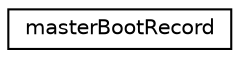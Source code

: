 digraph "Graphical Class Hierarchy"
{
  edge [fontname="Helvetica",fontsize="10",labelfontname="Helvetica",labelfontsize="10"];
  node [fontname="Helvetica",fontsize="10",shape=record];
  rankdir="LR";
  Node0 [label="masterBootRecord",height=0.2,width=0.4,color="black", fillcolor="white", style="filled",URL="$structmaster_boot_record.html",tooltip="Master Boot Record. "];
}
